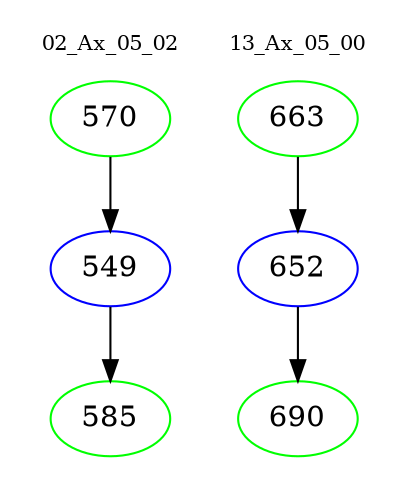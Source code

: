 digraph{
subgraph cluster_0 {
color = white
label = "02_Ax_05_02";
fontsize=10;
T0_570 [label="570", color="green"]
T0_570 -> T0_549 [color="black"]
T0_549 [label="549", color="blue"]
T0_549 -> T0_585 [color="black"]
T0_585 [label="585", color="green"]
}
subgraph cluster_1 {
color = white
label = "13_Ax_05_00";
fontsize=10;
T1_663 [label="663", color="green"]
T1_663 -> T1_652 [color="black"]
T1_652 [label="652", color="blue"]
T1_652 -> T1_690 [color="black"]
T1_690 [label="690", color="green"]
}
}

